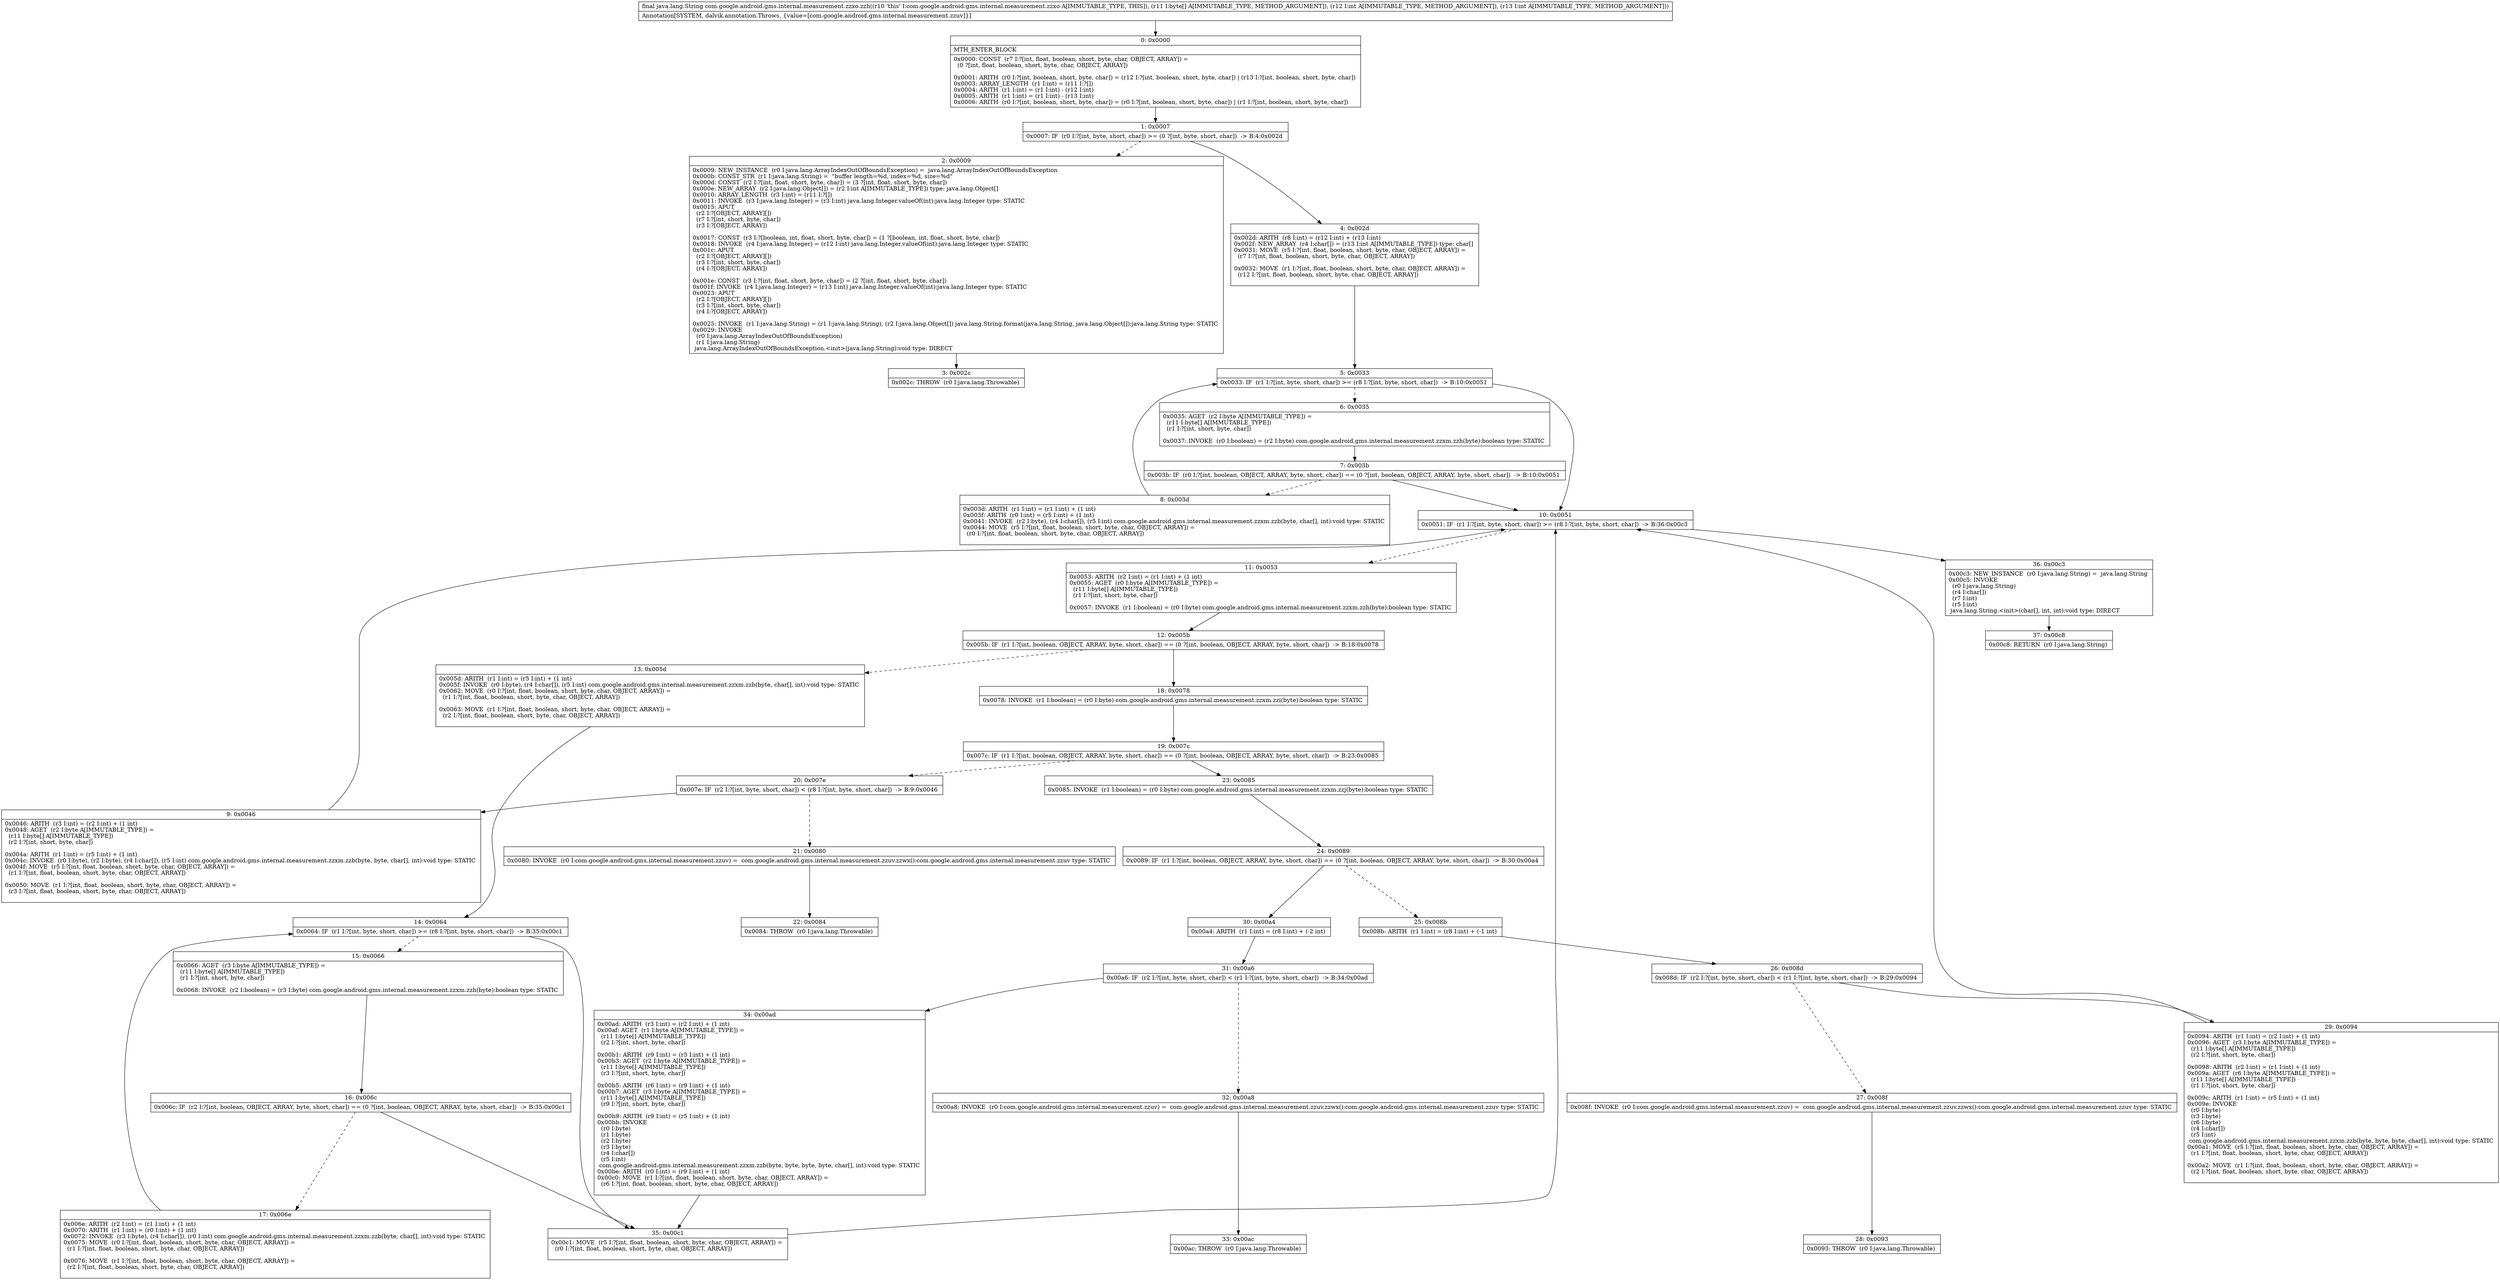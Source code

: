 digraph "CFG forcom.google.android.gms.internal.measurement.zzxo.zzh([BII)Ljava\/lang\/String;" {
Node_0 [shape=record,label="{0\:\ 0x0000|MTH_ENTER_BLOCK\l|0x0000: CONST  (r7 I:?[int, float, boolean, short, byte, char, OBJECT, ARRAY]) = \l  (0 ?[int, float, boolean, short, byte, char, OBJECT, ARRAY])\l \l0x0001: ARITH  (r0 I:?[int, boolean, short, byte, char]) = (r12 I:?[int, boolean, short, byte, char]) \| (r13 I:?[int, boolean, short, byte, char]) \l0x0003: ARRAY_LENGTH  (r1 I:int) = (r11 I:?[]) \l0x0004: ARITH  (r1 I:int) = (r1 I:int) \- (r12 I:int) \l0x0005: ARITH  (r1 I:int) = (r1 I:int) \- (r13 I:int) \l0x0006: ARITH  (r0 I:?[int, boolean, short, byte, char]) = (r0 I:?[int, boolean, short, byte, char]) \| (r1 I:?[int, boolean, short, byte, char]) \l}"];
Node_1 [shape=record,label="{1\:\ 0x0007|0x0007: IF  (r0 I:?[int, byte, short, char]) \>= (0 ?[int, byte, short, char])  \-\> B:4:0x002d \l}"];
Node_2 [shape=record,label="{2\:\ 0x0009|0x0009: NEW_INSTANCE  (r0 I:java.lang.ArrayIndexOutOfBoundsException) =  java.lang.ArrayIndexOutOfBoundsException \l0x000b: CONST_STR  (r1 I:java.lang.String) =  \"buffer length=%d, index=%d, size=%d\" \l0x000d: CONST  (r2 I:?[int, float, short, byte, char]) = (3 ?[int, float, short, byte, char]) \l0x000e: NEW_ARRAY  (r2 I:java.lang.Object[]) = (r2 I:int A[IMMUTABLE_TYPE]) type: java.lang.Object[] \l0x0010: ARRAY_LENGTH  (r3 I:int) = (r11 I:?[]) \l0x0011: INVOKE  (r3 I:java.lang.Integer) = (r3 I:int) java.lang.Integer.valueOf(int):java.lang.Integer type: STATIC \l0x0015: APUT  \l  (r2 I:?[OBJECT, ARRAY][])\l  (r7 I:?[int, short, byte, char])\l  (r3 I:?[OBJECT, ARRAY])\l \l0x0017: CONST  (r3 I:?[boolean, int, float, short, byte, char]) = (1 ?[boolean, int, float, short, byte, char]) \l0x0018: INVOKE  (r4 I:java.lang.Integer) = (r12 I:int) java.lang.Integer.valueOf(int):java.lang.Integer type: STATIC \l0x001c: APUT  \l  (r2 I:?[OBJECT, ARRAY][])\l  (r3 I:?[int, short, byte, char])\l  (r4 I:?[OBJECT, ARRAY])\l \l0x001e: CONST  (r3 I:?[int, float, short, byte, char]) = (2 ?[int, float, short, byte, char]) \l0x001f: INVOKE  (r4 I:java.lang.Integer) = (r13 I:int) java.lang.Integer.valueOf(int):java.lang.Integer type: STATIC \l0x0023: APUT  \l  (r2 I:?[OBJECT, ARRAY][])\l  (r3 I:?[int, short, byte, char])\l  (r4 I:?[OBJECT, ARRAY])\l \l0x0025: INVOKE  (r1 I:java.lang.String) = (r1 I:java.lang.String), (r2 I:java.lang.Object[]) java.lang.String.format(java.lang.String, java.lang.Object[]):java.lang.String type: STATIC \l0x0029: INVOKE  \l  (r0 I:java.lang.ArrayIndexOutOfBoundsException)\l  (r1 I:java.lang.String)\l java.lang.ArrayIndexOutOfBoundsException.\<init\>(java.lang.String):void type: DIRECT \l}"];
Node_3 [shape=record,label="{3\:\ 0x002c|0x002c: THROW  (r0 I:java.lang.Throwable) \l}"];
Node_4 [shape=record,label="{4\:\ 0x002d|0x002d: ARITH  (r8 I:int) = (r12 I:int) + (r13 I:int) \l0x002f: NEW_ARRAY  (r4 I:char[]) = (r13 I:int A[IMMUTABLE_TYPE]) type: char[] \l0x0031: MOVE  (r5 I:?[int, float, boolean, short, byte, char, OBJECT, ARRAY]) = \l  (r7 I:?[int, float, boolean, short, byte, char, OBJECT, ARRAY])\l \l0x0032: MOVE  (r1 I:?[int, float, boolean, short, byte, char, OBJECT, ARRAY]) = \l  (r12 I:?[int, float, boolean, short, byte, char, OBJECT, ARRAY])\l \l}"];
Node_5 [shape=record,label="{5\:\ 0x0033|0x0033: IF  (r1 I:?[int, byte, short, char]) \>= (r8 I:?[int, byte, short, char])  \-\> B:10:0x0051 \l}"];
Node_6 [shape=record,label="{6\:\ 0x0035|0x0035: AGET  (r2 I:byte A[IMMUTABLE_TYPE]) = \l  (r11 I:byte[] A[IMMUTABLE_TYPE])\l  (r1 I:?[int, short, byte, char])\l \l0x0037: INVOKE  (r0 I:boolean) = (r2 I:byte) com.google.android.gms.internal.measurement.zzxm.zzh(byte):boolean type: STATIC \l}"];
Node_7 [shape=record,label="{7\:\ 0x003b|0x003b: IF  (r0 I:?[int, boolean, OBJECT, ARRAY, byte, short, char]) == (0 ?[int, boolean, OBJECT, ARRAY, byte, short, char])  \-\> B:10:0x0051 \l}"];
Node_8 [shape=record,label="{8\:\ 0x003d|0x003d: ARITH  (r1 I:int) = (r1 I:int) + (1 int) \l0x003f: ARITH  (r0 I:int) = (r5 I:int) + (1 int) \l0x0041: INVOKE  (r2 I:byte), (r4 I:char[]), (r5 I:int) com.google.android.gms.internal.measurement.zzxm.zzb(byte, char[], int):void type: STATIC \l0x0044: MOVE  (r5 I:?[int, float, boolean, short, byte, char, OBJECT, ARRAY]) = \l  (r0 I:?[int, float, boolean, short, byte, char, OBJECT, ARRAY])\l \l}"];
Node_9 [shape=record,label="{9\:\ 0x0046|0x0046: ARITH  (r3 I:int) = (r2 I:int) + (1 int) \l0x0048: AGET  (r2 I:byte A[IMMUTABLE_TYPE]) = \l  (r11 I:byte[] A[IMMUTABLE_TYPE])\l  (r2 I:?[int, short, byte, char])\l \l0x004a: ARITH  (r1 I:int) = (r5 I:int) + (1 int) \l0x004c: INVOKE  (r0 I:byte), (r2 I:byte), (r4 I:char[]), (r5 I:int) com.google.android.gms.internal.measurement.zzxm.zzb(byte, byte, char[], int):void type: STATIC \l0x004f: MOVE  (r5 I:?[int, float, boolean, short, byte, char, OBJECT, ARRAY]) = \l  (r1 I:?[int, float, boolean, short, byte, char, OBJECT, ARRAY])\l \l0x0050: MOVE  (r1 I:?[int, float, boolean, short, byte, char, OBJECT, ARRAY]) = \l  (r3 I:?[int, float, boolean, short, byte, char, OBJECT, ARRAY])\l \l}"];
Node_10 [shape=record,label="{10\:\ 0x0051|0x0051: IF  (r1 I:?[int, byte, short, char]) \>= (r8 I:?[int, byte, short, char])  \-\> B:36:0x00c3 \l}"];
Node_11 [shape=record,label="{11\:\ 0x0053|0x0053: ARITH  (r2 I:int) = (r1 I:int) + (1 int) \l0x0055: AGET  (r0 I:byte A[IMMUTABLE_TYPE]) = \l  (r11 I:byte[] A[IMMUTABLE_TYPE])\l  (r1 I:?[int, short, byte, char])\l \l0x0057: INVOKE  (r1 I:boolean) = (r0 I:byte) com.google.android.gms.internal.measurement.zzxm.zzh(byte):boolean type: STATIC \l}"];
Node_12 [shape=record,label="{12\:\ 0x005b|0x005b: IF  (r1 I:?[int, boolean, OBJECT, ARRAY, byte, short, char]) == (0 ?[int, boolean, OBJECT, ARRAY, byte, short, char])  \-\> B:18:0x0078 \l}"];
Node_13 [shape=record,label="{13\:\ 0x005d|0x005d: ARITH  (r1 I:int) = (r5 I:int) + (1 int) \l0x005f: INVOKE  (r0 I:byte), (r4 I:char[]), (r5 I:int) com.google.android.gms.internal.measurement.zzxm.zzb(byte, char[], int):void type: STATIC \l0x0062: MOVE  (r0 I:?[int, float, boolean, short, byte, char, OBJECT, ARRAY]) = \l  (r1 I:?[int, float, boolean, short, byte, char, OBJECT, ARRAY])\l \l0x0063: MOVE  (r1 I:?[int, float, boolean, short, byte, char, OBJECT, ARRAY]) = \l  (r2 I:?[int, float, boolean, short, byte, char, OBJECT, ARRAY])\l \l}"];
Node_14 [shape=record,label="{14\:\ 0x0064|0x0064: IF  (r1 I:?[int, byte, short, char]) \>= (r8 I:?[int, byte, short, char])  \-\> B:35:0x00c1 \l}"];
Node_15 [shape=record,label="{15\:\ 0x0066|0x0066: AGET  (r3 I:byte A[IMMUTABLE_TYPE]) = \l  (r11 I:byte[] A[IMMUTABLE_TYPE])\l  (r1 I:?[int, short, byte, char])\l \l0x0068: INVOKE  (r2 I:boolean) = (r3 I:byte) com.google.android.gms.internal.measurement.zzxm.zzh(byte):boolean type: STATIC \l}"];
Node_16 [shape=record,label="{16\:\ 0x006c|0x006c: IF  (r2 I:?[int, boolean, OBJECT, ARRAY, byte, short, char]) == (0 ?[int, boolean, OBJECT, ARRAY, byte, short, char])  \-\> B:35:0x00c1 \l}"];
Node_17 [shape=record,label="{17\:\ 0x006e|0x006e: ARITH  (r2 I:int) = (r1 I:int) + (1 int) \l0x0070: ARITH  (r1 I:int) = (r0 I:int) + (1 int) \l0x0072: INVOKE  (r3 I:byte), (r4 I:char[]), (r0 I:int) com.google.android.gms.internal.measurement.zzxm.zzb(byte, char[], int):void type: STATIC \l0x0075: MOVE  (r0 I:?[int, float, boolean, short, byte, char, OBJECT, ARRAY]) = \l  (r1 I:?[int, float, boolean, short, byte, char, OBJECT, ARRAY])\l \l0x0076: MOVE  (r1 I:?[int, float, boolean, short, byte, char, OBJECT, ARRAY]) = \l  (r2 I:?[int, float, boolean, short, byte, char, OBJECT, ARRAY])\l \l}"];
Node_18 [shape=record,label="{18\:\ 0x0078|0x0078: INVOKE  (r1 I:boolean) = (r0 I:byte) com.google.android.gms.internal.measurement.zzxm.zzi(byte):boolean type: STATIC \l}"];
Node_19 [shape=record,label="{19\:\ 0x007c|0x007c: IF  (r1 I:?[int, boolean, OBJECT, ARRAY, byte, short, char]) == (0 ?[int, boolean, OBJECT, ARRAY, byte, short, char])  \-\> B:23:0x0085 \l}"];
Node_20 [shape=record,label="{20\:\ 0x007e|0x007e: IF  (r2 I:?[int, byte, short, char]) \< (r8 I:?[int, byte, short, char])  \-\> B:9:0x0046 \l}"];
Node_21 [shape=record,label="{21\:\ 0x0080|0x0080: INVOKE  (r0 I:com.google.android.gms.internal.measurement.zzuv) =  com.google.android.gms.internal.measurement.zzuv.zzwx():com.google.android.gms.internal.measurement.zzuv type: STATIC \l}"];
Node_22 [shape=record,label="{22\:\ 0x0084|0x0084: THROW  (r0 I:java.lang.Throwable) \l}"];
Node_23 [shape=record,label="{23\:\ 0x0085|0x0085: INVOKE  (r1 I:boolean) = (r0 I:byte) com.google.android.gms.internal.measurement.zzxm.zzj(byte):boolean type: STATIC \l}"];
Node_24 [shape=record,label="{24\:\ 0x0089|0x0089: IF  (r1 I:?[int, boolean, OBJECT, ARRAY, byte, short, char]) == (0 ?[int, boolean, OBJECT, ARRAY, byte, short, char])  \-\> B:30:0x00a4 \l}"];
Node_25 [shape=record,label="{25\:\ 0x008b|0x008b: ARITH  (r1 I:int) = (r8 I:int) + (\-1 int) \l}"];
Node_26 [shape=record,label="{26\:\ 0x008d|0x008d: IF  (r2 I:?[int, byte, short, char]) \< (r1 I:?[int, byte, short, char])  \-\> B:29:0x0094 \l}"];
Node_27 [shape=record,label="{27\:\ 0x008f|0x008f: INVOKE  (r0 I:com.google.android.gms.internal.measurement.zzuv) =  com.google.android.gms.internal.measurement.zzuv.zzwx():com.google.android.gms.internal.measurement.zzuv type: STATIC \l}"];
Node_28 [shape=record,label="{28\:\ 0x0093|0x0093: THROW  (r0 I:java.lang.Throwable) \l}"];
Node_29 [shape=record,label="{29\:\ 0x0094|0x0094: ARITH  (r1 I:int) = (r2 I:int) + (1 int) \l0x0096: AGET  (r3 I:byte A[IMMUTABLE_TYPE]) = \l  (r11 I:byte[] A[IMMUTABLE_TYPE])\l  (r2 I:?[int, short, byte, char])\l \l0x0098: ARITH  (r2 I:int) = (r1 I:int) + (1 int) \l0x009a: AGET  (r6 I:byte A[IMMUTABLE_TYPE]) = \l  (r11 I:byte[] A[IMMUTABLE_TYPE])\l  (r1 I:?[int, short, byte, char])\l \l0x009c: ARITH  (r1 I:int) = (r5 I:int) + (1 int) \l0x009e: INVOKE  \l  (r0 I:byte)\l  (r3 I:byte)\l  (r6 I:byte)\l  (r4 I:char[])\l  (r5 I:int)\l com.google.android.gms.internal.measurement.zzxm.zzb(byte, byte, byte, char[], int):void type: STATIC \l0x00a1: MOVE  (r5 I:?[int, float, boolean, short, byte, char, OBJECT, ARRAY]) = \l  (r1 I:?[int, float, boolean, short, byte, char, OBJECT, ARRAY])\l \l0x00a2: MOVE  (r1 I:?[int, float, boolean, short, byte, char, OBJECT, ARRAY]) = \l  (r2 I:?[int, float, boolean, short, byte, char, OBJECT, ARRAY])\l \l}"];
Node_30 [shape=record,label="{30\:\ 0x00a4|0x00a4: ARITH  (r1 I:int) = (r8 I:int) + (\-2 int) \l}"];
Node_31 [shape=record,label="{31\:\ 0x00a6|0x00a6: IF  (r2 I:?[int, byte, short, char]) \< (r1 I:?[int, byte, short, char])  \-\> B:34:0x00ad \l}"];
Node_32 [shape=record,label="{32\:\ 0x00a8|0x00a8: INVOKE  (r0 I:com.google.android.gms.internal.measurement.zzuv) =  com.google.android.gms.internal.measurement.zzuv.zzwx():com.google.android.gms.internal.measurement.zzuv type: STATIC \l}"];
Node_33 [shape=record,label="{33\:\ 0x00ac|0x00ac: THROW  (r0 I:java.lang.Throwable) \l}"];
Node_34 [shape=record,label="{34\:\ 0x00ad|0x00ad: ARITH  (r3 I:int) = (r2 I:int) + (1 int) \l0x00af: AGET  (r1 I:byte A[IMMUTABLE_TYPE]) = \l  (r11 I:byte[] A[IMMUTABLE_TYPE])\l  (r2 I:?[int, short, byte, char])\l \l0x00b1: ARITH  (r9 I:int) = (r3 I:int) + (1 int) \l0x00b3: AGET  (r2 I:byte A[IMMUTABLE_TYPE]) = \l  (r11 I:byte[] A[IMMUTABLE_TYPE])\l  (r3 I:?[int, short, byte, char])\l \l0x00b5: ARITH  (r6 I:int) = (r9 I:int) + (1 int) \l0x00b7: AGET  (r3 I:byte A[IMMUTABLE_TYPE]) = \l  (r11 I:byte[] A[IMMUTABLE_TYPE])\l  (r9 I:?[int, short, byte, char])\l \l0x00b9: ARITH  (r9 I:int) = (r5 I:int) + (1 int) \l0x00bb: INVOKE  \l  (r0 I:byte)\l  (r1 I:byte)\l  (r2 I:byte)\l  (r3 I:byte)\l  (r4 I:char[])\l  (r5 I:int)\l com.google.android.gms.internal.measurement.zzxm.zzb(byte, byte, byte, byte, char[], int):void type: STATIC \l0x00be: ARITH  (r0 I:int) = (r9 I:int) + (1 int) \l0x00c0: MOVE  (r1 I:?[int, float, boolean, short, byte, char, OBJECT, ARRAY]) = \l  (r6 I:?[int, float, boolean, short, byte, char, OBJECT, ARRAY])\l \l}"];
Node_35 [shape=record,label="{35\:\ 0x00c1|0x00c1: MOVE  (r5 I:?[int, float, boolean, short, byte, char, OBJECT, ARRAY]) = \l  (r0 I:?[int, float, boolean, short, byte, char, OBJECT, ARRAY])\l \l}"];
Node_36 [shape=record,label="{36\:\ 0x00c3|0x00c3: NEW_INSTANCE  (r0 I:java.lang.String) =  java.lang.String \l0x00c5: INVOKE  \l  (r0 I:java.lang.String)\l  (r4 I:char[])\l  (r7 I:int)\l  (r5 I:int)\l java.lang.String.\<init\>(char[], int, int):void type: DIRECT \l}"];
Node_37 [shape=record,label="{37\:\ 0x00c8|0x00c8: RETURN  (r0 I:java.lang.String) \l}"];
MethodNode[shape=record,label="{final java.lang.String com.google.android.gms.internal.measurement.zzxo.zzh((r10 'this' I:com.google.android.gms.internal.measurement.zzxo A[IMMUTABLE_TYPE, THIS]), (r11 I:byte[] A[IMMUTABLE_TYPE, METHOD_ARGUMENT]), (r12 I:int A[IMMUTABLE_TYPE, METHOD_ARGUMENT]), (r13 I:int A[IMMUTABLE_TYPE, METHOD_ARGUMENT]))  | Annotation[SYSTEM, dalvik.annotation.Throws, \{value=[com.google.android.gms.internal.measurement.zzuv]\}]\l}"];
MethodNode -> Node_0;
Node_0 -> Node_1;
Node_1 -> Node_2[style=dashed];
Node_1 -> Node_4;
Node_2 -> Node_3;
Node_4 -> Node_5;
Node_5 -> Node_6[style=dashed];
Node_5 -> Node_10;
Node_6 -> Node_7;
Node_7 -> Node_8[style=dashed];
Node_7 -> Node_10;
Node_8 -> Node_5;
Node_9 -> Node_10;
Node_10 -> Node_11[style=dashed];
Node_10 -> Node_36;
Node_11 -> Node_12;
Node_12 -> Node_13[style=dashed];
Node_12 -> Node_18;
Node_13 -> Node_14;
Node_14 -> Node_15[style=dashed];
Node_14 -> Node_35;
Node_15 -> Node_16;
Node_16 -> Node_17[style=dashed];
Node_16 -> Node_35;
Node_17 -> Node_14;
Node_18 -> Node_19;
Node_19 -> Node_20[style=dashed];
Node_19 -> Node_23;
Node_20 -> Node_9;
Node_20 -> Node_21[style=dashed];
Node_21 -> Node_22;
Node_23 -> Node_24;
Node_24 -> Node_25[style=dashed];
Node_24 -> Node_30;
Node_25 -> Node_26;
Node_26 -> Node_27[style=dashed];
Node_26 -> Node_29;
Node_27 -> Node_28;
Node_29 -> Node_10;
Node_30 -> Node_31;
Node_31 -> Node_32[style=dashed];
Node_31 -> Node_34;
Node_32 -> Node_33;
Node_34 -> Node_35;
Node_35 -> Node_10;
Node_36 -> Node_37;
}

